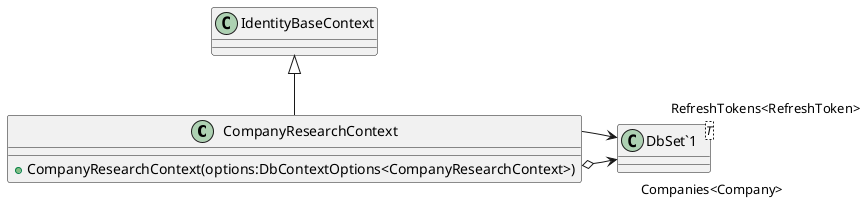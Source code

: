 @startuml
class CompanyResearchContext {
    + CompanyResearchContext(options:DbContextOptions<CompanyResearchContext>)
}
class "DbSet`1"<T> {
}
IdentityBaseContext <|-- CompanyResearchContext
CompanyResearchContext o-> "Companies<Company>" "DbSet`1"
CompanyResearchContext --> "RefreshTokens<RefreshToken>" "DbSet`1"
@enduml
